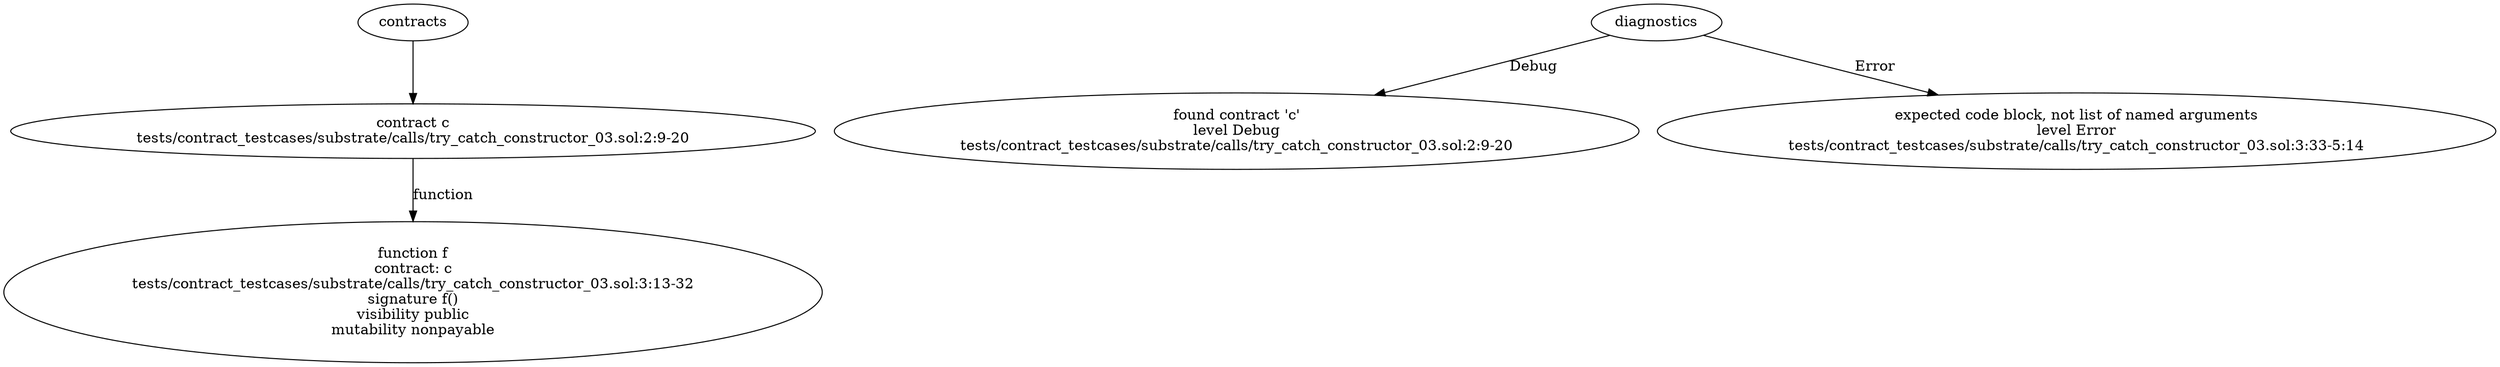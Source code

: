 strict digraph "tests/contract_testcases/substrate/calls/try_catch_constructor_03.sol" {
	contract [label="contract c\ntests/contract_testcases/substrate/calls/try_catch_constructor_03.sol:2:9-20"]
	f [label="function f\ncontract: c\ntests/contract_testcases/substrate/calls/try_catch_constructor_03.sol:3:13-32\nsignature f()\nvisibility public\nmutability nonpayable"]
	diagnostic [label="found contract 'c'\nlevel Debug\ntests/contract_testcases/substrate/calls/try_catch_constructor_03.sol:2:9-20"]
	diagnostic_5 [label="expected code block, not list of named arguments\nlevel Error\ntests/contract_testcases/substrate/calls/try_catch_constructor_03.sol:3:33-5:14"]
	contracts -> contract
	contract -> f [label="function"]
	diagnostics -> diagnostic [label="Debug"]
	diagnostics -> diagnostic_5 [label="Error"]
}
